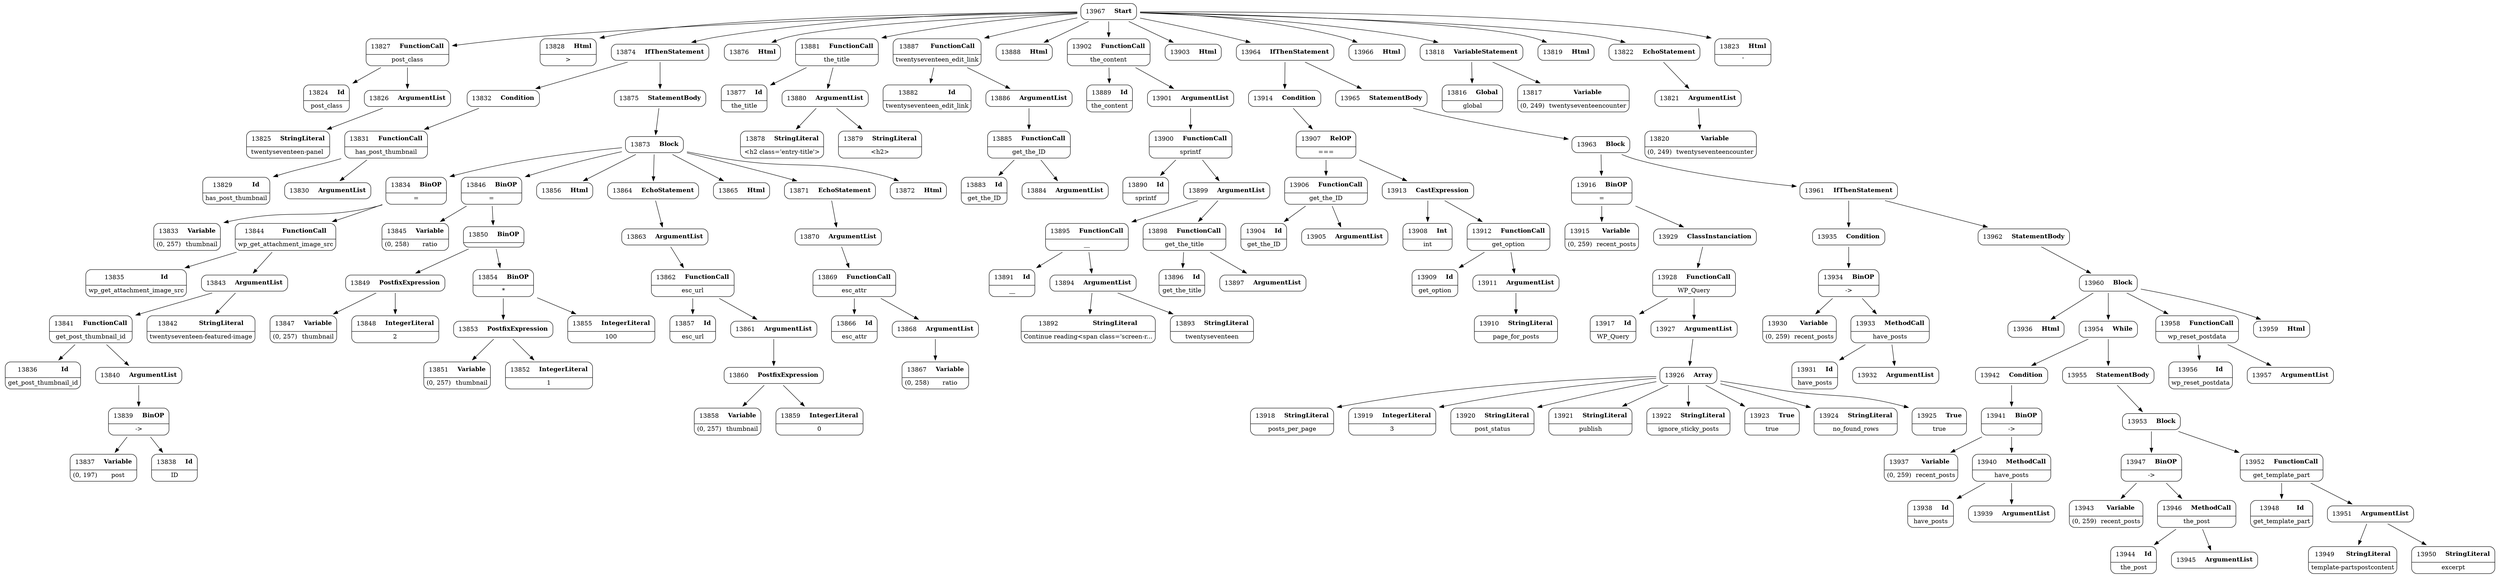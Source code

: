 digraph ast {
node [shape=none];
13824 [label=<<TABLE border='1' cellspacing='0' cellpadding='10' style='rounded' ><TR><TD border='0'>13824</TD><TD border='0'><B>Id</B></TD></TR><HR/><TR><TD border='0' cellpadding='5' colspan='2'>post_class</TD></TR></TABLE>>];
13825 [label=<<TABLE border='1' cellspacing='0' cellpadding='10' style='rounded' ><TR><TD border='0'>13825</TD><TD border='0'><B>StringLiteral</B></TD></TR><HR/><TR><TD border='0' cellpadding='5' colspan='2'>twentyseventeen-panel </TD></TR></TABLE>>];
13826 [label=<<TABLE border='1' cellspacing='0' cellpadding='10' style='rounded' ><TR><TD border='0'>13826</TD><TD border='0'><B>ArgumentList</B></TD></TR></TABLE>>];
13826 -> 13825 [weight=2];
13827 [label=<<TABLE border='1' cellspacing='0' cellpadding='10' style='rounded' ><TR><TD border='0'>13827</TD><TD border='0'><B>FunctionCall</B></TD></TR><HR/><TR><TD border='0' cellpadding='5' colspan='2'>post_class</TD></TR></TABLE>>];
13827 -> 13824 [weight=2];
13827 -> 13826 [weight=2];
13828 [label=<<TABLE border='1' cellspacing='0' cellpadding='10' style='rounded' ><TR><TD border='0'>13828</TD><TD border='0'><B>Html</B></TD></TR><HR/><TR><TD border='0' cellpadding='5' colspan='2'>&gt;</TD></TR></TABLE>>];
13829 [label=<<TABLE border='1' cellspacing='0' cellpadding='10' style='rounded' ><TR><TD border='0'>13829</TD><TD border='0'><B>Id</B></TD></TR><HR/><TR><TD border='0' cellpadding='5' colspan='2'>has_post_thumbnail</TD></TR></TABLE>>];
13830 [label=<<TABLE border='1' cellspacing='0' cellpadding='10' style='rounded' ><TR><TD border='0'>13830</TD><TD border='0'><B>ArgumentList</B></TD></TR></TABLE>>];
13831 [label=<<TABLE border='1' cellspacing='0' cellpadding='10' style='rounded' ><TR><TD border='0'>13831</TD><TD border='0'><B>FunctionCall</B></TD></TR><HR/><TR><TD border='0' cellpadding='5' colspan='2'>has_post_thumbnail</TD></TR></TABLE>>];
13831 -> 13829 [weight=2];
13831 -> 13830 [weight=2];
13832 [label=<<TABLE border='1' cellspacing='0' cellpadding='10' style='rounded' ><TR><TD border='0'>13832</TD><TD border='0'><B>Condition</B></TD></TR></TABLE>>];
13832 -> 13831 [weight=2];
13833 [label=<<TABLE border='1' cellspacing='0' cellpadding='10' style='rounded' ><TR><TD border='0'>13833</TD><TD border='0'><B>Variable</B></TD></TR><HR/><TR><TD border='0' cellpadding='5'>(0, 257)</TD><TD border='0' cellpadding='5'>thumbnail</TD></TR></TABLE>>];
13834 [label=<<TABLE border='1' cellspacing='0' cellpadding='10' style='rounded' ><TR><TD border='0'>13834</TD><TD border='0'><B>BinOP</B></TD></TR><HR/><TR><TD border='0' cellpadding='5' colspan='2'>=</TD></TR></TABLE>>];
13834 -> 13833 [weight=2];
13834 -> 13844 [weight=2];
13835 [label=<<TABLE border='1' cellspacing='0' cellpadding='10' style='rounded' ><TR><TD border='0'>13835</TD><TD border='0'><B>Id</B></TD></TR><HR/><TR><TD border='0' cellpadding='5' colspan='2'>wp_get_attachment_image_src</TD></TR></TABLE>>];
13836 [label=<<TABLE border='1' cellspacing='0' cellpadding='10' style='rounded' ><TR><TD border='0'>13836</TD><TD border='0'><B>Id</B></TD></TR><HR/><TR><TD border='0' cellpadding='5' colspan='2'>get_post_thumbnail_id</TD></TR></TABLE>>];
13837 [label=<<TABLE border='1' cellspacing='0' cellpadding='10' style='rounded' ><TR><TD border='0'>13837</TD><TD border='0'><B>Variable</B></TD></TR><HR/><TR><TD border='0' cellpadding='5'>(0, 197)</TD><TD border='0' cellpadding='5'>post</TD></TR></TABLE>>];
13838 [label=<<TABLE border='1' cellspacing='0' cellpadding='10' style='rounded' ><TR><TD border='0'>13838</TD><TD border='0'><B>Id</B></TD></TR><HR/><TR><TD border='0' cellpadding='5' colspan='2'>ID</TD></TR></TABLE>>];
13839 [label=<<TABLE border='1' cellspacing='0' cellpadding='10' style='rounded' ><TR><TD border='0'>13839</TD><TD border='0'><B>BinOP</B></TD></TR><HR/><TR><TD border='0' cellpadding='5' colspan='2'>-&gt;</TD></TR></TABLE>>];
13839 -> 13837 [weight=2];
13839 -> 13838 [weight=2];
13840 [label=<<TABLE border='1' cellspacing='0' cellpadding='10' style='rounded' ><TR><TD border='0'>13840</TD><TD border='0'><B>ArgumentList</B></TD></TR></TABLE>>];
13840 -> 13839 [weight=2];
13841 [label=<<TABLE border='1' cellspacing='0' cellpadding='10' style='rounded' ><TR><TD border='0'>13841</TD><TD border='0'><B>FunctionCall</B></TD></TR><HR/><TR><TD border='0' cellpadding='5' colspan='2'>get_post_thumbnail_id</TD></TR></TABLE>>];
13841 -> 13836 [weight=2];
13841 -> 13840 [weight=2];
13842 [label=<<TABLE border='1' cellspacing='0' cellpadding='10' style='rounded' ><TR><TD border='0'>13842</TD><TD border='0'><B>StringLiteral</B></TD></TR><HR/><TR><TD border='0' cellpadding='5' colspan='2'>twentyseventeen-featured-image</TD></TR></TABLE>>];
13843 [label=<<TABLE border='1' cellspacing='0' cellpadding='10' style='rounded' ><TR><TD border='0'>13843</TD><TD border='0'><B>ArgumentList</B></TD></TR></TABLE>>];
13843 -> 13841 [weight=2];
13843 -> 13842 [weight=2];
13844 [label=<<TABLE border='1' cellspacing='0' cellpadding='10' style='rounded' ><TR><TD border='0'>13844</TD><TD border='0'><B>FunctionCall</B></TD></TR><HR/><TR><TD border='0' cellpadding='5' colspan='2'>wp_get_attachment_image_src</TD></TR></TABLE>>];
13844 -> 13835 [weight=2];
13844 -> 13843 [weight=2];
13845 [label=<<TABLE border='1' cellspacing='0' cellpadding='10' style='rounded' ><TR><TD border='0'>13845</TD><TD border='0'><B>Variable</B></TD></TR><HR/><TR><TD border='0' cellpadding='5'>(0, 258)</TD><TD border='0' cellpadding='5'>ratio</TD></TR></TABLE>>];
13846 [label=<<TABLE border='1' cellspacing='0' cellpadding='10' style='rounded' ><TR><TD border='0'>13846</TD><TD border='0'><B>BinOP</B></TD></TR><HR/><TR><TD border='0' cellpadding='5' colspan='2'>=</TD></TR></TABLE>>];
13846 -> 13845 [weight=2];
13846 -> 13850 [weight=2];
13847 [label=<<TABLE border='1' cellspacing='0' cellpadding='10' style='rounded' ><TR><TD border='0'>13847</TD><TD border='0'><B>Variable</B></TD></TR><HR/><TR><TD border='0' cellpadding='5'>(0, 257)</TD><TD border='0' cellpadding='5'>thumbnail</TD></TR></TABLE>>];
13848 [label=<<TABLE border='1' cellspacing='0' cellpadding='10' style='rounded' ><TR><TD border='0'>13848</TD><TD border='0'><B>IntegerLiteral</B></TD></TR><HR/><TR><TD border='0' cellpadding='5' colspan='2'>2</TD></TR></TABLE>>];
13849 [label=<<TABLE border='1' cellspacing='0' cellpadding='10' style='rounded' ><TR><TD border='0'>13849</TD><TD border='0'><B>PostfixExpression</B></TD></TR></TABLE>>];
13849 -> 13847 [weight=2];
13849 -> 13848 [weight=2];
13850 [label=<<TABLE border='1' cellspacing='0' cellpadding='10' style='rounded' ><TR><TD border='0'>13850</TD><TD border='0'><B>BinOP</B></TD></TR><HR/><TR><TD border='0' cellpadding='5' colspan='2'></TD></TR></TABLE>>];
13850 -> 13849 [weight=2];
13850 -> 13854 [weight=2];
13851 [label=<<TABLE border='1' cellspacing='0' cellpadding='10' style='rounded' ><TR><TD border='0'>13851</TD><TD border='0'><B>Variable</B></TD></TR><HR/><TR><TD border='0' cellpadding='5'>(0, 257)</TD><TD border='0' cellpadding='5'>thumbnail</TD></TR></TABLE>>];
13852 [label=<<TABLE border='1' cellspacing='0' cellpadding='10' style='rounded' ><TR><TD border='0'>13852</TD><TD border='0'><B>IntegerLiteral</B></TD></TR><HR/><TR><TD border='0' cellpadding='5' colspan='2'>1</TD></TR></TABLE>>];
13853 [label=<<TABLE border='1' cellspacing='0' cellpadding='10' style='rounded' ><TR><TD border='0'>13853</TD><TD border='0'><B>PostfixExpression</B></TD></TR></TABLE>>];
13853 -> 13851 [weight=2];
13853 -> 13852 [weight=2];
13854 [label=<<TABLE border='1' cellspacing='0' cellpadding='10' style='rounded' ><TR><TD border='0'>13854</TD><TD border='0'><B>BinOP</B></TD></TR><HR/><TR><TD border='0' cellpadding='5' colspan='2'>*</TD></TR></TABLE>>];
13854 -> 13853 [weight=2];
13854 -> 13855 [weight=2];
13855 [label=<<TABLE border='1' cellspacing='0' cellpadding='10' style='rounded' ><TR><TD border='0'>13855</TD><TD border='0'><B>IntegerLiteral</B></TD></TR><HR/><TR><TD border='0' cellpadding='5' colspan='2'>100</TD></TR></TABLE>>];
13856 [label=<<TABLE border='1' cellspacing='0' cellpadding='10' style='rounded' ><TR><TD border='0'>13856</TD><TD border='0'><B>Html</B></TD></TR></TABLE>>];
13857 [label=<<TABLE border='1' cellspacing='0' cellpadding='10' style='rounded' ><TR><TD border='0'>13857</TD><TD border='0'><B>Id</B></TD></TR><HR/><TR><TD border='0' cellpadding='5' colspan='2'>esc_url</TD></TR></TABLE>>];
13858 [label=<<TABLE border='1' cellspacing='0' cellpadding='10' style='rounded' ><TR><TD border='0'>13858</TD><TD border='0'><B>Variable</B></TD></TR><HR/><TR><TD border='0' cellpadding='5'>(0, 257)</TD><TD border='0' cellpadding='5'>thumbnail</TD></TR></TABLE>>];
13859 [label=<<TABLE border='1' cellspacing='0' cellpadding='10' style='rounded' ><TR><TD border='0'>13859</TD><TD border='0'><B>IntegerLiteral</B></TD></TR><HR/><TR><TD border='0' cellpadding='5' colspan='2'>0</TD></TR></TABLE>>];
13860 [label=<<TABLE border='1' cellspacing='0' cellpadding='10' style='rounded' ><TR><TD border='0'>13860</TD><TD border='0'><B>PostfixExpression</B></TD></TR></TABLE>>];
13860 -> 13858 [weight=2];
13860 -> 13859 [weight=2];
13861 [label=<<TABLE border='1' cellspacing='0' cellpadding='10' style='rounded' ><TR><TD border='0'>13861</TD><TD border='0'><B>ArgumentList</B></TD></TR></TABLE>>];
13861 -> 13860 [weight=2];
13862 [label=<<TABLE border='1' cellspacing='0' cellpadding='10' style='rounded' ><TR><TD border='0'>13862</TD><TD border='0'><B>FunctionCall</B></TD></TR><HR/><TR><TD border='0' cellpadding='5' colspan='2'>esc_url</TD></TR></TABLE>>];
13862 -> 13857 [weight=2];
13862 -> 13861 [weight=2];
13863 [label=<<TABLE border='1' cellspacing='0' cellpadding='10' style='rounded' ><TR><TD border='0'>13863</TD><TD border='0'><B>ArgumentList</B></TD></TR></TABLE>>];
13863 -> 13862 [weight=2];
13864 [label=<<TABLE border='1' cellspacing='0' cellpadding='10' style='rounded' ><TR><TD border='0'>13864</TD><TD border='0'><B>EchoStatement</B></TD></TR></TABLE>>];
13864 -> 13863 [weight=2];
13865 [label=<<TABLE border='1' cellspacing='0' cellpadding='10' style='rounded' ><TR><TD border='0'>13865</TD><TD border='0'><B>Html</B></TD></TR></TABLE>>];
13866 [label=<<TABLE border='1' cellspacing='0' cellpadding='10' style='rounded' ><TR><TD border='0'>13866</TD><TD border='0'><B>Id</B></TD></TR><HR/><TR><TD border='0' cellpadding='5' colspan='2'>esc_attr</TD></TR></TABLE>>];
13867 [label=<<TABLE border='1' cellspacing='0' cellpadding='10' style='rounded' ><TR><TD border='0'>13867</TD><TD border='0'><B>Variable</B></TD></TR><HR/><TR><TD border='0' cellpadding='5'>(0, 258)</TD><TD border='0' cellpadding='5'>ratio</TD></TR></TABLE>>];
13868 [label=<<TABLE border='1' cellspacing='0' cellpadding='10' style='rounded' ><TR><TD border='0'>13868</TD><TD border='0'><B>ArgumentList</B></TD></TR></TABLE>>];
13868 -> 13867 [weight=2];
13869 [label=<<TABLE border='1' cellspacing='0' cellpadding='10' style='rounded' ><TR><TD border='0'>13869</TD><TD border='0'><B>FunctionCall</B></TD></TR><HR/><TR><TD border='0' cellpadding='5' colspan='2'>esc_attr</TD></TR></TABLE>>];
13869 -> 13866 [weight=2];
13869 -> 13868 [weight=2];
13870 [label=<<TABLE border='1' cellspacing='0' cellpadding='10' style='rounded' ><TR><TD border='0'>13870</TD><TD border='0'><B>ArgumentList</B></TD></TR></TABLE>>];
13870 -> 13869 [weight=2];
13871 [label=<<TABLE border='1' cellspacing='0' cellpadding='10' style='rounded' ><TR><TD border='0'>13871</TD><TD border='0'><B>EchoStatement</B></TD></TR></TABLE>>];
13871 -> 13870 [weight=2];
13872 [label=<<TABLE border='1' cellspacing='0' cellpadding='10' style='rounded' ><TR><TD border='0'>13872</TD><TD border='0'><B>Html</B></TD></TR></TABLE>>];
13873 [label=<<TABLE border='1' cellspacing='0' cellpadding='10' style='rounded' ><TR><TD border='0'>13873</TD><TD border='0'><B>Block</B></TD></TR></TABLE>>];
13873 -> 13834 [weight=2];
13873 -> 13846 [weight=2];
13873 -> 13856 [weight=2];
13873 -> 13864 [weight=2];
13873 -> 13865 [weight=2];
13873 -> 13871 [weight=2];
13873 -> 13872 [weight=2];
13874 [label=<<TABLE border='1' cellspacing='0' cellpadding='10' style='rounded' ><TR><TD border='0'>13874</TD><TD border='0'><B>IfThenStatement</B></TD></TR></TABLE>>];
13874 -> 13832 [weight=2];
13874 -> 13875 [weight=2];
13875 [label=<<TABLE border='1' cellspacing='0' cellpadding='10' style='rounded' ><TR><TD border='0'>13875</TD><TD border='0'><B>StatementBody</B></TD></TR></TABLE>>];
13875 -> 13873 [weight=2];
13876 [label=<<TABLE border='1' cellspacing='0' cellpadding='10' style='rounded' ><TR><TD border='0'>13876</TD><TD border='0'><B>Html</B></TD></TR></TABLE>>];
13877 [label=<<TABLE border='1' cellspacing='0' cellpadding='10' style='rounded' ><TR><TD border='0'>13877</TD><TD border='0'><B>Id</B></TD></TR><HR/><TR><TD border='0' cellpadding='5' colspan='2'>the_title</TD></TR></TABLE>>];
13878 [label=<<TABLE border='1' cellspacing='0' cellpadding='10' style='rounded' ><TR><TD border='0'>13878</TD><TD border='0'><B>StringLiteral</B></TD></TR><HR/><TR><TD border='0' cellpadding='5' colspan='2'>&lt;h2 class='entry-title'&gt;</TD></TR></TABLE>>];
13879 [label=<<TABLE border='1' cellspacing='0' cellpadding='10' style='rounded' ><TR><TD border='0'>13879</TD><TD border='0'><B>StringLiteral</B></TD></TR><HR/><TR><TD border='0' cellpadding='5' colspan='2'>&lt;h2&gt;</TD></TR></TABLE>>];
13880 [label=<<TABLE border='1' cellspacing='0' cellpadding='10' style='rounded' ><TR><TD border='0'>13880</TD><TD border='0'><B>ArgumentList</B></TD></TR></TABLE>>];
13880 -> 13878 [weight=2];
13880 -> 13879 [weight=2];
13881 [label=<<TABLE border='1' cellspacing='0' cellpadding='10' style='rounded' ><TR><TD border='0'>13881</TD><TD border='0'><B>FunctionCall</B></TD></TR><HR/><TR><TD border='0' cellpadding='5' colspan='2'>the_title</TD></TR></TABLE>>];
13881 -> 13877 [weight=2];
13881 -> 13880 [weight=2];
13882 [label=<<TABLE border='1' cellspacing='0' cellpadding='10' style='rounded' ><TR><TD border='0'>13882</TD><TD border='0'><B>Id</B></TD></TR><HR/><TR><TD border='0' cellpadding='5' colspan='2'>twentyseventeen_edit_link</TD></TR></TABLE>>];
13883 [label=<<TABLE border='1' cellspacing='0' cellpadding='10' style='rounded' ><TR><TD border='0'>13883</TD><TD border='0'><B>Id</B></TD></TR><HR/><TR><TD border='0' cellpadding='5' colspan='2'>get_the_ID</TD></TR></TABLE>>];
13884 [label=<<TABLE border='1' cellspacing='0' cellpadding='10' style='rounded' ><TR><TD border='0'>13884</TD><TD border='0'><B>ArgumentList</B></TD></TR></TABLE>>];
13885 [label=<<TABLE border='1' cellspacing='0' cellpadding='10' style='rounded' ><TR><TD border='0'>13885</TD><TD border='0'><B>FunctionCall</B></TD></TR><HR/><TR><TD border='0' cellpadding='5' colspan='2'>get_the_ID</TD></TR></TABLE>>];
13885 -> 13883 [weight=2];
13885 -> 13884 [weight=2];
13886 [label=<<TABLE border='1' cellspacing='0' cellpadding='10' style='rounded' ><TR><TD border='0'>13886</TD><TD border='0'><B>ArgumentList</B></TD></TR></TABLE>>];
13886 -> 13885 [weight=2];
13887 [label=<<TABLE border='1' cellspacing='0' cellpadding='10' style='rounded' ><TR><TD border='0'>13887</TD><TD border='0'><B>FunctionCall</B></TD></TR><HR/><TR><TD border='0' cellpadding='5' colspan='2'>twentyseventeen_edit_link</TD></TR></TABLE>>];
13887 -> 13882 [weight=2];
13887 -> 13886 [weight=2];
13888 [label=<<TABLE border='1' cellspacing='0' cellpadding='10' style='rounded' ><TR><TD border='0'>13888</TD><TD border='0'><B>Html</B></TD></TR></TABLE>>];
13889 [label=<<TABLE border='1' cellspacing='0' cellpadding='10' style='rounded' ><TR><TD border='0'>13889</TD><TD border='0'><B>Id</B></TD></TR><HR/><TR><TD border='0' cellpadding='5' colspan='2'>the_content</TD></TR></TABLE>>];
13890 [label=<<TABLE border='1' cellspacing='0' cellpadding='10' style='rounded' ><TR><TD border='0'>13890</TD><TD border='0'><B>Id</B></TD></TR><HR/><TR><TD border='0' cellpadding='5' colspan='2'>sprintf</TD></TR></TABLE>>];
13891 [label=<<TABLE border='1' cellspacing='0' cellpadding='10' style='rounded' ><TR><TD border='0'>13891</TD><TD border='0'><B>Id</B></TD></TR><HR/><TR><TD border='0' cellpadding='5' colspan='2'>__</TD></TR></TABLE>>];
13892 [label=<<TABLE border='1' cellspacing='0' cellpadding='10' style='rounded' ><TR><TD border='0'>13892</TD><TD border='0'><B>StringLiteral</B></TD></TR><HR/><TR><TD border='0' cellpadding='5' colspan='2'>Continue reading&lt;span class='screen-r...</TD></TR></TABLE>>];
13893 [label=<<TABLE border='1' cellspacing='0' cellpadding='10' style='rounded' ><TR><TD border='0'>13893</TD><TD border='0'><B>StringLiteral</B></TD></TR><HR/><TR><TD border='0' cellpadding='5' colspan='2'>twentyseventeen</TD></TR></TABLE>>];
13894 [label=<<TABLE border='1' cellspacing='0' cellpadding='10' style='rounded' ><TR><TD border='0'>13894</TD><TD border='0'><B>ArgumentList</B></TD></TR></TABLE>>];
13894 -> 13892 [weight=2];
13894 -> 13893 [weight=2];
13895 [label=<<TABLE border='1' cellspacing='0' cellpadding='10' style='rounded' ><TR><TD border='0'>13895</TD><TD border='0'><B>FunctionCall</B></TD></TR><HR/><TR><TD border='0' cellpadding='5' colspan='2'>__</TD></TR></TABLE>>];
13895 -> 13891 [weight=2];
13895 -> 13894 [weight=2];
13896 [label=<<TABLE border='1' cellspacing='0' cellpadding='10' style='rounded' ><TR><TD border='0'>13896</TD><TD border='0'><B>Id</B></TD></TR><HR/><TR><TD border='0' cellpadding='5' colspan='2'>get_the_title</TD></TR></TABLE>>];
13897 [label=<<TABLE border='1' cellspacing='0' cellpadding='10' style='rounded' ><TR><TD border='0'>13897</TD><TD border='0'><B>ArgumentList</B></TD></TR></TABLE>>];
13898 [label=<<TABLE border='1' cellspacing='0' cellpadding='10' style='rounded' ><TR><TD border='0'>13898</TD><TD border='0'><B>FunctionCall</B></TD></TR><HR/><TR><TD border='0' cellpadding='5' colspan='2'>get_the_title</TD></TR></TABLE>>];
13898 -> 13896 [weight=2];
13898 -> 13897 [weight=2];
13899 [label=<<TABLE border='1' cellspacing='0' cellpadding='10' style='rounded' ><TR><TD border='0'>13899</TD><TD border='0'><B>ArgumentList</B></TD></TR></TABLE>>];
13899 -> 13895 [weight=2];
13899 -> 13898 [weight=2];
13900 [label=<<TABLE border='1' cellspacing='0' cellpadding='10' style='rounded' ><TR><TD border='0'>13900</TD><TD border='0'><B>FunctionCall</B></TD></TR><HR/><TR><TD border='0' cellpadding='5' colspan='2'>sprintf</TD></TR></TABLE>>];
13900 -> 13890 [weight=2];
13900 -> 13899 [weight=2];
13901 [label=<<TABLE border='1' cellspacing='0' cellpadding='10' style='rounded' ><TR><TD border='0'>13901</TD><TD border='0'><B>ArgumentList</B></TD></TR></TABLE>>];
13901 -> 13900 [weight=2];
13902 [label=<<TABLE border='1' cellspacing='0' cellpadding='10' style='rounded' ><TR><TD border='0'>13902</TD><TD border='0'><B>FunctionCall</B></TD></TR><HR/><TR><TD border='0' cellpadding='5' colspan='2'>the_content</TD></TR></TABLE>>];
13902 -> 13889 [weight=2];
13902 -> 13901 [weight=2];
13903 [label=<<TABLE border='1' cellspacing='0' cellpadding='10' style='rounded' ><TR><TD border='0'>13903</TD><TD border='0'><B>Html</B></TD></TR></TABLE>>];
13904 [label=<<TABLE border='1' cellspacing='0' cellpadding='10' style='rounded' ><TR><TD border='0'>13904</TD><TD border='0'><B>Id</B></TD></TR><HR/><TR><TD border='0' cellpadding='5' colspan='2'>get_the_ID</TD></TR></TABLE>>];
13905 [label=<<TABLE border='1' cellspacing='0' cellpadding='10' style='rounded' ><TR><TD border='0'>13905</TD><TD border='0'><B>ArgumentList</B></TD></TR></TABLE>>];
13906 [label=<<TABLE border='1' cellspacing='0' cellpadding='10' style='rounded' ><TR><TD border='0'>13906</TD><TD border='0'><B>FunctionCall</B></TD></TR><HR/><TR><TD border='0' cellpadding='5' colspan='2'>get_the_ID</TD></TR></TABLE>>];
13906 -> 13904 [weight=2];
13906 -> 13905 [weight=2];
13907 [label=<<TABLE border='1' cellspacing='0' cellpadding='10' style='rounded' ><TR><TD border='0'>13907</TD><TD border='0'><B>RelOP</B></TD></TR><HR/><TR><TD border='0' cellpadding='5' colspan='2'>===</TD></TR></TABLE>>];
13907 -> 13906 [weight=2];
13907 -> 13913 [weight=2];
13908 [label=<<TABLE border='1' cellspacing='0' cellpadding='10' style='rounded' ><TR><TD border='0'>13908</TD><TD border='0'><B>Int</B></TD></TR><HR/><TR><TD border='0' cellpadding='5' colspan='2'>int</TD></TR></TABLE>>];
13909 [label=<<TABLE border='1' cellspacing='0' cellpadding='10' style='rounded' ><TR><TD border='0'>13909</TD><TD border='0'><B>Id</B></TD></TR><HR/><TR><TD border='0' cellpadding='5' colspan='2'>get_option</TD></TR></TABLE>>];
13910 [label=<<TABLE border='1' cellspacing='0' cellpadding='10' style='rounded' ><TR><TD border='0'>13910</TD><TD border='0'><B>StringLiteral</B></TD></TR><HR/><TR><TD border='0' cellpadding='5' colspan='2'>page_for_posts</TD></TR></TABLE>>];
13911 [label=<<TABLE border='1' cellspacing='0' cellpadding='10' style='rounded' ><TR><TD border='0'>13911</TD><TD border='0'><B>ArgumentList</B></TD></TR></TABLE>>];
13911 -> 13910 [weight=2];
13912 [label=<<TABLE border='1' cellspacing='0' cellpadding='10' style='rounded' ><TR><TD border='0'>13912</TD><TD border='0'><B>FunctionCall</B></TD></TR><HR/><TR><TD border='0' cellpadding='5' colspan='2'>get_option</TD></TR></TABLE>>];
13912 -> 13909 [weight=2];
13912 -> 13911 [weight=2];
13913 [label=<<TABLE border='1' cellspacing='0' cellpadding='10' style='rounded' ><TR><TD border='0'>13913</TD><TD border='0'><B>CastExpression</B></TD></TR></TABLE>>];
13913 -> 13908 [weight=2];
13913 -> 13912 [weight=2];
13914 [label=<<TABLE border='1' cellspacing='0' cellpadding='10' style='rounded' ><TR><TD border='0'>13914</TD><TD border='0'><B>Condition</B></TD></TR></TABLE>>];
13914 -> 13907 [weight=2];
13915 [label=<<TABLE border='1' cellspacing='0' cellpadding='10' style='rounded' ><TR><TD border='0'>13915</TD><TD border='0'><B>Variable</B></TD></TR><HR/><TR><TD border='0' cellpadding='5'>(0, 259)</TD><TD border='0' cellpadding='5'>recent_posts</TD></TR></TABLE>>];
13916 [label=<<TABLE border='1' cellspacing='0' cellpadding='10' style='rounded' ><TR><TD border='0'>13916</TD><TD border='0'><B>BinOP</B></TD></TR><HR/><TR><TD border='0' cellpadding='5' colspan='2'>=</TD></TR></TABLE>>];
13916 -> 13915 [weight=2];
13916 -> 13929 [weight=2];
13917 [label=<<TABLE border='1' cellspacing='0' cellpadding='10' style='rounded' ><TR><TD border='0'>13917</TD><TD border='0'><B>Id</B></TD></TR><HR/><TR><TD border='0' cellpadding='5' colspan='2'>WP_Query</TD></TR></TABLE>>];
13918 [label=<<TABLE border='1' cellspacing='0' cellpadding='10' style='rounded' ><TR><TD border='0'>13918</TD><TD border='0'><B>StringLiteral</B></TD></TR><HR/><TR><TD border='0' cellpadding='5' colspan='2'>posts_per_page</TD></TR></TABLE>>];
13919 [label=<<TABLE border='1' cellspacing='0' cellpadding='10' style='rounded' ><TR><TD border='0'>13919</TD><TD border='0'><B>IntegerLiteral</B></TD></TR><HR/><TR><TD border='0' cellpadding='5' colspan='2'>3</TD></TR></TABLE>>];
13920 [label=<<TABLE border='1' cellspacing='0' cellpadding='10' style='rounded' ><TR><TD border='0'>13920</TD><TD border='0'><B>StringLiteral</B></TD></TR><HR/><TR><TD border='0' cellpadding='5' colspan='2'>post_status</TD></TR></TABLE>>];
13921 [label=<<TABLE border='1' cellspacing='0' cellpadding='10' style='rounded' ><TR><TD border='0'>13921</TD><TD border='0'><B>StringLiteral</B></TD></TR><HR/><TR><TD border='0' cellpadding='5' colspan='2'>publish</TD></TR></TABLE>>];
13922 [label=<<TABLE border='1' cellspacing='0' cellpadding='10' style='rounded' ><TR><TD border='0'>13922</TD><TD border='0'><B>StringLiteral</B></TD></TR><HR/><TR><TD border='0' cellpadding='5' colspan='2'>ignore_sticky_posts</TD></TR></TABLE>>];
13923 [label=<<TABLE border='1' cellspacing='0' cellpadding='10' style='rounded' ><TR><TD border='0'>13923</TD><TD border='0'><B>True</B></TD></TR><HR/><TR><TD border='0' cellpadding='5' colspan='2'>true</TD></TR></TABLE>>];
13924 [label=<<TABLE border='1' cellspacing='0' cellpadding='10' style='rounded' ><TR><TD border='0'>13924</TD><TD border='0'><B>StringLiteral</B></TD></TR><HR/><TR><TD border='0' cellpadding='5' colspan='2'>no_found_rows</TD></TR></TABLE>>];
13925 [label=<<TABLE border='1' cellspacing='0' cellpadding='10' style='rounded' ><TR><TD border='0'>13925</TD><TD border='0'><B>True</B></TD></TR><HR/><TR><TD border='0' cellpadding='5' colspan='2'>true</TD></TR></TABLE>>];
13926 [label=<<TABLE border='1' cellspacing='0' cellpadding='10' style='rounded' ><TR><TD border='0'>13926</TD><TD border='0'><B>Array</B></TD></TR></TABLE>>];
13926 -> 13918 [weight=2];
13926 -> 13919 [weight=2];
13926 -> 13920 [weight=2];
13926 -> 13921 [weight=2];
13926 -> 13922 [weight=2];
13926 -> 13923 [weight=2];
13926 -> 13924 [weight=2];
13926 -> 13925 [weight=2];
13927 [label=<<TABLE border='1' cellspacing='0' cellpadding='10' style='rounded' ><TR><TD border='0'>13927</TD><TD border='0'><B>ArgumentList</B></TD></TR></TABLE>>];
13927 -> 13926 [weight=2];
13928 [label=<<TABLE border='1' cellspacing='0' cellpadding='10' style='rounded' ><TR><TD border='0'>13928</TD><TD border='0'><B>FunctionCall</B></TD></TR><HR/><TR><TD border='0' cellpadding='5' colspan='2'>WP_Query</TD></TR></TABLE>>];
13928 -> 13917 [weight=2];
13928 -> 13927 [weight=2];
13929 [label=<<TABLE border='1' cellspacing='0' cellpadding='10' style='rounded' ><TR><TD border='0'>13929</TD><TD border='0'><B>ClassInstanciation</B></TD></TR></TABLE>>];
13929 -> 13928 [weight=2];
13930 [label=<<TABLE border='1' cellspacing='0' cellpadding='10' style='rounded' ><TR><TD border='0'>13930</TD><TD border='0'><B>Variable</B></TD></TR><HR/><TR><TD border='0' cellpadding='5'>(0, 259)</TD><TD border='0' cellpadding='5'>recent_posts</TD></TR></TABLE>>];
13931 [label=<<TABLE border='1' cellspacing='0' cellpadding='10' style='rounded' ><TR><TD border='0'>13931</TD><TD border='0'><B>Id</B></TD></TR><HR/><TR><TD border='0' cellpadding='5' colspan='2'>have_posts</TD></TR></TABLE>>];
13932 [label=<<TABLE border='1' cellspacing='0' cellpadding='10' style='rounded' ><TR><TD border='0'>13932</TD><TD border='0'><B>ArgumentList</B></TD></TR></TABLE>>];
13933 [label=<<TABLE border='1' cellspacing='0' cellpadding='10' style='rounded' ><TR><TD border='0'>13933</TD><TD border='0'><B>MethodCall</B></TD></TR><HR/><TR><TD border='0' cellpadding='5' colspan='2'>have_posts</TD></TR></TABLE>>];
13933 -> 13931 [weight=2];
13933 -> 13932 [weight=2];
13934 [label=<<TABLE border='1' cellspacing='0' cellpadding='10' style='rounded' ><TR><TD border='0'>13934</TD><TD border='0'><B>BinOP</B></TD></TR><HR/><TR><TD border='0' cellpadding='5' colspan='2'>-&gt;</TD></TR></TABLE>>];
13934 -> 13930 [weight=2];
13934 -> 13933 [weight=2];
13935 [label=<<TABLE border='1' cellspacing='0' cellpadding='10' style='rounded' ><TR><TD border='0'>13935</TD><TD border='0'><B>Condition</B></TD></TR></TABLE>>];
13935 -> 13934 [weight=2];
13936 [label=<<TABLE border='1' cellspacing='0' cellpadding='10' style='rounded' ><TR><TD border='0'>13936</TD><TD border='0'><B>Html</B></TD></TR></TABLE>>];
13937 [label=<<TABLE border='1' cellspacing='0' cellpadding='10' style='rounded' ><TR><TD border='0'>13937</TD><TD border='0'><B>Variable</B></TD></TR><HR/><TR><TD border='0' cellpadding='5'>(0, 259)</TD><TD border='0' cellpadding='5'>recent_posts</TD></TR></TABLE>>];
13938 [label=<<TABLE border='1' cellspacing='0' cellpadding='10' style='rounded' ><TR><TD border='0'>13938</TD><TD border='0'><B>Id</B></TD></TR><HR/><TR><TD border='0' cellpadding='5' colspan='2'>have_posts</TD></TR></TABLE>>];
13939 [label=<<TABLE border='1' cellspacing='0' cellpadding='10' style='rounded' ><TR><TD border='0'>13939</TD><TD border='0'><B>ArgumentList</B></TD></TR></TABLE>>];
13940 [label=<<TABLE border='1' cellspacing='0' cellpadding='10' style='rounded' ><TR><TD border='0'>13940</TD><TD border='0'><B>MethodCall</B></TD></TR><HR/><TR><TD border='0' cellpadding='5' colspan='2'>have_posts</TD></TR></TABLE>>];
13940 -> 13938 [weight=2];
13940 -> 13939 [weight=2];
13941 [label=<<TABLE border='1' cellspacing='0' cellpadding='10' style='rounded' ><TR><TD border='0'>13941</TD><TD border='0'><B>BinOP</B></TD></TR><HR/><TR><TD border='0' cellpadding='5' colspan='2'>-&gt;</TD></TR></TABLE>>];
13941 -> 13937 [weight=2];
13941 -> 13940 [weight=2];
13942 [label=<<TABLE border='1' cellspacing='0' cellpadding='10' style='rounded' ><TR><TD border='0'>13942</TD><TD border='0'><B>Condition</B></TD></TR></TABLE>>];
13942 -> 13941 [weight=2];
13943 [label=<<TABLE border='1' cellspacing='0' cellpadding='10' style='rounded' ><TR><TD border='0'>13943</TD><TD border='0'><B>Variable</B></TD></TR><HR/><TR><TD border='0' cellpadding='5'>(0, 259)</TD><TD border='0' cellpadding='5'>recent_posts</TD></TR></TABLE>>];
13944 [label=<<TABLE border='1' cellspacing='0' cellpadding='10' style='rounded' ><TR><TD border='0'>13944</TD><TD border='0'><B>Id</B></TD></TR><HR/><TR><TD border='0' cellpadding='5' colspan='2'>the_post</TD></TR></TABLE>>];
13945 [label=<<TABLE border='1' cellspacing='0' cellpadding='10' style='rounded' ><TR><TD border='0'>13945</TD><TD border='0'><B>ArgumentList</B></TD></TR></TABLE>>];
13946 [label=<<TABLE border='1' cellspacing='0' cellpadding='10' style='rounded' ><TR><TD border='0'>13946</TD><TD border='0'><B>MethodCall</B></TD></TR><HR/><TR><TD border='0' cellpadding='5' colspan='2'>the_post</TD></TR></TABLE>>];
13946 -> 13944 [weight=2];
13946 -> 13945 [weight=2];
13947 [label=<<TABLE border='1' cellspacing='0' cellpadding='10' style='rounded' ><TR><TD border='0'>13947</TD><TD border='0'><B>BinOP</B></TD></TR><HR/><TR><TD border='0' cellpadding='5' colspan='2'>-&gt;</TD></TR></TABLE>>];
13947 -> 13943 [weight=2];
13947 -> 13946 [weight=2];
13948 [label=<<TABLE border='1' cellspacing='0' cellpadding='10' style='rounded' ><TR><TD border='0'>13948</TD><TD border='0'><B>Id</B></TD></TR><HR/><TR><TD border='0' cellpadding='5' colspan='2'>get_template_part</TD></TR></TABLE>>];
13949 [label=<<TABLE border='1' cellspacing='0' cellpadding='10' style='rounded' ><TR><TD border='0'>13949</TD><TD border='0'><B>StringLiteral</B></TD></TR><HR/><TR><TD border='0' cellpadding='5' colspan='2'>template-partspostcontent</TD></TR></TABLE>>];
13950 [label=<<TABLE border='1' cellspacing='0' cellpadding='10' style='rounded' ><TR><TD border='0'>13950</TD><TD border='0'><B>StringLiteral</B></TD></TR><HR/><TR><TD border='0' cellpadding='5' colspan='2'>excerpt</TD></TR></TABLE>>];
13951 [label=<<TABLE border='1' cellspacing='0' cellpadding='10' style='rounded' ><TR><TD border='0'>13951</TD><TD border='0'><B>ArgumentList</B></TD></TR></TABLE>>];
13951 -> 13949 [weight=2];
13951 -> 13950 [weight=2];
13952 [label=<<TABLE border='1' cellspacing='0' cellpadding='10' style='rounded' ><TR><TD border='0'>13952</TD><TD border='0'><B>FunctionCall</B></TD></TR><HR/><TR><TD border='0' cellpadding='5' colspan='2'>get_template_part</TD></TR></TABLE>>];
13952 -> 13948 [weight=2];
13952 -> 13951 [weight=2];
13953 [label=<<TABLE border='1' cellspacing='0' cellpadding='10' style='rounded' ><TR><TD border='0'>13953</TD><TD border='0'><B>Block</B></TD></TR></TABLE>>];
13953 -> 13947 [weight=2];
13953 -> 13952 [weight=2];
13954 [label=<<TABLE border='1' cellspacing='0' cellpadding='10' style='rounded' ><TR><TD border='0'>13954</TD><TD border='0'><B>While</B></TD></TR></TABLE>>];
13954 -> 13942 [weight=2];
13954 -> 13955 [weight=2];
13955 [label=<<TABLE border='1' cellspacing='0' cellpadding='10' style='rounded' ><TR><TD border='0'>13955</TD><TD border='0'><B>StatementBody</B></TD></TR></TABLE>>];
13955 -> 13953 [weight=2];
13956 [label=<<TABLE border='1' cellspacing='0' cellpadding='10' style='rounded' ><TR><TD border='0'>13956</TD><TD border='0'><B>Id</B></TD></TR><HR/><TR><TD border='0' cellpadding='5' colspan='2'>wp_reset_postdata</TD></TR></TABLE>>];
13957 [label=<<TABLE border='1' cellspacing='0' cellpadding='10' style='rounded' ><TR><TD border='0'>13957</TD><TD border='0'><B>ArgumentList</B></TD></TR></TABLE>>];
13958 [label=<<TABLE border='1' cellspacing='0' cellpadding='10' style='rounded' ><TR><TD border='0'>13958</TD><TD border='0'><B>FunctionCall</B></TD></TR><HR/><TR><TD border='0' cellpadding='5' colspan='2'>wp_reset_postdata</TD></TR></TABLE>>];
13958 -> 13956 [weight=2];
13958 -> 13957 [weight=2];
13959 [label=<<TABLE border='1' cellspacing='0' cellpadding='10' style='rounded' ><TR><TD border='0'>13959</TD><TD border='0'><B>Html</B></TD></TR></TABLE>>];
13960 [label=<<TABLE border='1' cellspacing='0' cellpadding='10' style='rounded' ><TR><TD border='0'>13960</TD><TD border='0'><B>Block</B></TD></TR></TABLE>>];
13960 -> 13936 [weight=2];
13960 -> 13954 [weight=2];
13960 -> 13958 [weight=2];
13960 -> 13959 [weight=2];
13961 [label=<<TABLE border='1' cellspacing='0' cellpadding='10' style='rounded' ><TR><TD border='0'>13961</TD><TD border='0'><B>IfThenStatement</B></TD></TR></TABLE>>];
13961 -> 13935 [weight=2];
13961 -> 13962 [weight=2];
13962 [label=<<TABLE border='1' cellspacing='0' cellpadding='10' style='rounded' ><TR><TD border='0'>13962</TD><TD border='0'><B>StatementBody</B></TD></TR></TABLE>>];
13962 -> 13960 [weight=2];
13963 [label=<<TABLE border='1' cellspacing='0' cellpadding='10' style='rounded' ><TR><TD border='0'>13963</TD><TD border='0'><B>Block</B></TD></TR></TABLE>>];
13963 -> 13916 [weight=2];
13963 -> 13961 [weight=2];
13964 [label=<<TABLE border='1' cellspacing='0' cellpadding='10' style='rounded' ><TR><TD border='0'>13964</TD><TD border='0'><B>IfThenStatement</B></TD></TR></TABLE>>];
13964 -> 13914 [weight=2];
13964 -> 13965 [weight=2];
13965 [label=<<TABLE border='1' cellspacing='0' cellpadding='10' style='rounded' ><TR><TD border='0'>13965</TD><TD border='0'><B>StatementBody</B></TD></TR></TABLE>>];
13965 -> 13963 [weight=2];
13966 [label=<<TABLE border='1' cellspacing='0' cellpadding='10' style='rounded' ><TR><TD border='0'>13966</TD><TD border='0'><B>Html</B></TD></TR></TABLE>>];
13967 [label=<<TABLE border='1' cellspacing='0' cellpadding='10' style='rounded' ><TR><TD border='0'>13967</TD><TD border='0'><B>Start</B></TD></TR></TABLE>>];
13967 -> 13818 [weight=2];
13967 -> 13819 [weight=2];
13967 -> 13822 [weight=2];
13967 -> 13823 [weight=2];
13967 -> 13827 [weight=2];
13967 -> 13828 [weight=2];
13967 -> 13874 [weight=2];
13967 -> 13876 [weight=2];
13967 -> 13881 [weight=2];
13967 -> 13887 [weight=2];
13967 -> 13888 [weight=2];
13967 -> 13902 [weight=2];
13967 -> 13903 [weight=2];
13967 -> 13964 [weight=2];
13967 -> 13966 [weight=2];
13816 [label=<<TABLE border='1' cellspacing='0' cellpadding='10' style='rounded' ><TR><TD border='0'>13816</TD><TD border='0'><B>Global</B></TD></TR><HR/><TR><TD border='0' cellpadding='5' colspan='2'>global</TD></TR></TABLE>>];
13817 [label=<<TABLE border='1' cellspacing='0' cellpadding='10' style='rounded' ><TR><TD border='0'>13817</TD><TD border='0'><B>Variable</B></TD></TR><HR/><TR><TD border='0' cellpadding='5'>(0, 249)</TD><TD border='0' cellpadding='5'>twentyseventeencounter</TD></TR></TABLE>>];
13818 [label=<<TABLE border='1' cellspacing='0' cellpadding='10' style='rounded' ><TR><TD border='0'>13818</TD><TD border='0'><B>VariableStatement</B></TD></TR></TABLE>>];
13818 -> 13816 [weight=2];
13818 -> 13817 [weight=2];
13819 [label=<<TABLE border='1' cellspacing='0' cellpadding='10' style='rounded' ><TR><TD border='0'>13819</TD><TD border='0'><B>Html</B></TD></TR></TABLE>>];
13820 [label=<<TABLE border='1' cellspacing='0' cellpadding='10' style='rounded' ><TR><TD border='0'>13820</TD><TD border='0'><B>Variable</B></TD></TR><HR/><TR><TD border='0' cellpadding='5'>(0, 249)</TD><TD border='0' cellpadding='5'>twentyseventeencounter</TD></TR></TABLE>>];
13821 [label=<<TABLE border='1' cellspacing='0' cellpadding='10' style='rounded' ><TR><TD border='0'>13821</TD><TD border='0'><B>ArgumentList</B></TD></TR></TABLE>>];
13821 -> 13820 [weight=2];
13822 [label=<<TABLE border='1' cellspacing='0' cellpadding='10' style='rounded' ><TR><TD border='0'>13822</TD><TD border='0'><B>EchoStatement</B></TD></TR></TABLE>>];
13822 -> 13821 [weight=2];
13823 [label=<<TABLE border='1' cellspacing='0' cellpadding='10' style='rounded' ><TR><TD border='0'>13823</TD><TD border='0'><B>Html</B></TD></TR><HR/><TR><TD border='0' cellpadding='5' colspan='2'>'</TD></TR></TABLE>>];
}
